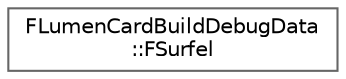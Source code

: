 digraph "Graphical Class Hierarchy"
{
 // INTERACTIVE_SVG=YES
 // LATEX_PDF_SIZE
  bgcolor="transparent";
  edge [fontname=Helvetica,fontsize=10,labelfontname=Helvetica,labelfontsize=10];
  node [fontname=Helvetica,fontsize=10,shape=box,height=0.2,width=0.4];
  rankdir="LR";
  Node0 [id="Node000000",label="FLumenCardBuildDebugData\l::FSurfel",height=0.2,width=0.4,color="grey40", fillcolor="white", style="filled",URL="$da/d7d/structFLumenCardBuildDebugData_1_1FSurfel.html",tooltip=" "];
}
